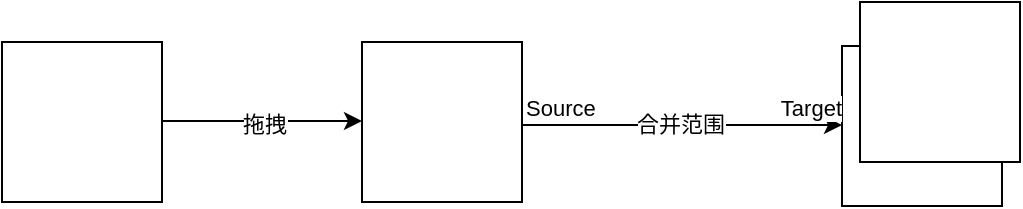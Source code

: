 <mxfile version="21.5.2" type="github">
  <diagram name="Page-1" id="c9db0220-8083-56f3-ca83-edcdcd058819">
    <mxGraphModel dx="1434" dy="756" grid="1" gridSize="10" guides="1" tooltips="1" connect="1" arrows="1" fold="1" page="1" pageScale="1.5" pageWidth="826" pageHeight="1169" background="#ffffff" math="0" shadow="0">
      <root>
        <mxCell id="0" style=";html=1;" />
        <mxCell id="1" style=";html=1;" parent="0" />
        <mxCell id="8ZSbSDE8ea3f9qnZnLfS-1" value="" style="whiteSpace=wrap;html=1;aspect=fixed;" vertex="1" parent="1">
          <mxGeometry x="280" y="40" width="80" height="80" as="geometry" />
        </mxCell>
        <mxCell id="8ZSbSDE8ea3f9qnZnLfS-2" value="" style="whiteSpace=wrap;html=1;aspect=fixed;" vertex="1" parent="1">
          <mxGeometry x="100" y="40" width="80" height="80" as="geometry" />
        </mxCell>
        <mxCell id="8ZSbSDE8ea3f9qnZnLfS-4" value="" style="endArrow=classic;html=1;rounded=0;" edge="1" parent="1">
          <mxGeometry relative="1" as="geometry">
            <mxPoint x="180" y="79.5" as="sourcePoint" />
            <mxPoint x="280" y="79.5" as="targetPoint" />
          </mxGeometry>
        </mxCell>
        <mxCell id="8ZSbSDE8ea3f9qnZnLfS-10" value="拖拽" style="edgeLabel;html=1;align=center;verticalAlign=middle;resizable=0;points=[];" vertex="1" connectable="0" parent="8ZSbSDE8ea3f9qnZnLfS-4">
          <mxGeometry x="0.02" y="-2" relative="1" as="geometry">
            <mxPoint y="-1" as="offset" />
          </mxGeometry>
        </mxCell>
        <mxCell id="8ZSbSDE8ea3f9qnZnLfS-11" value="" style="whiteSpace=wrap;html=1;aspect=fixed;" vertex="1" parent="1">
          <mxGeometry x="520" y="42" width="80" height="80" as="geometry" />
        </mxCell>
        <mxCell id="8ZSbSDE8ea3f9qnZnLfS-12" value="" style="whiteSpace=wrap;html=1;aspect=fixed;" vertex="1" parent="1">
          <mxGeometry x="529" y="20" width="80" height="80" as="geometry" />
        </mxCell>
        <mxCell id="8ZSbSDE8ea3f9qnZnLfS-15" value="" style="endArrow=classic;html=1;rounded=0;" edge="1" parent="1">
          <mxGeometry relative="1" as="geometry">
            <mxPoint x="360" y="81.5" as="sourcePoint" />
            <mxPoint x="520" y="81.5" as="targetPoint" />
          </mxGeometry>
        </mxCell>
        <mxCell id="8ZSbSDE8ea3f9qnZnLfS-17" value="Source" style="edgeLabel;resizable=0;html=1;align=left;verticalAlign=bottom;" connectable="0" vertex="1" parent="8ZSbSDE8ea3f9qnZnLfS-15">
          <mxGeometry x="-1" relative="1" as="geometry" />
        </mxCell>
        <mxCell id="8ZSbSDE8ea3f9qnZnLfS-18" value="Target" style="edgeLabel;resizable=0;html=1;align=right;verticalAlign=bottom;" connectable="0" vertex="1" parent="8ZSbSDE8ea3f9qnZnLfS-15">
          <mxGeometry x="1" relative="1" as="geometry" />
        </mxCell>
        <mxCell id="8ZSbSDE8ea3f9qnZnLfS-19" value="合并范围" style="edgeLabel;html=1;align=center;verticalAlign=middle;resizable=0;points=[];" vertex="1" connectable="0" parent="8ZSbSDE8ea3f9qnZnLfS-15">
          <mxGeometry x="-0.037" y="2" relative="1" as="geometry">
            <mxPoint x="2" y="1" as="offset" />
          </mxGeometry>
        </mxCell>
      </root>
    </mxGraphModel>
  </diagram>
</mxfile>
